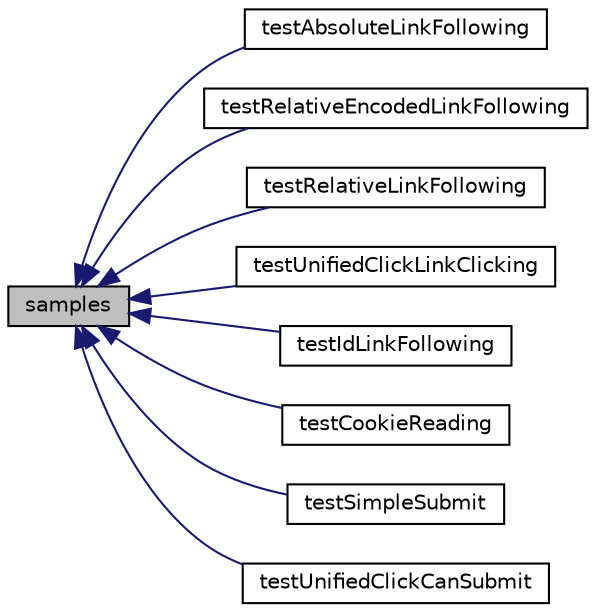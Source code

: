 digraph "samples"
{
  edge [fontname="Helvetica",fontsize="10",labelfontname="Helvetica",labelfontsize="10"];
  node [fontname="Helvetica",fontsize="10",shape=record];
  rankdir="LR";
  Node1 [label="samples",height=0.2,width=0.4,color="black", fillcolor="grey75", style="filled" fontcolor="black"];
  Node1 -> Node2 [dir="back",color="midnightblue",fontsize="10",style="solid",fontname="Helvetica"];
  Node2 [label="testAbsoluteLinkFollowing",height=0.2,width=0.4,color="black", fillcolor="white", style="filled",URL="$class_test_of_live_browser.html#a7cba4d2ddc7acbc7c8f3e968ff61963a"];
  Node1 -> Node3 [dir="back",color="midnightblue",fontsize="10",style="solid",fontname="Helvetica"];
  Node3 [label="testRelativeEncodedLinkFollowing",height=0.2,width=0.4,color="black", fillcolor="white", style="filled",URL="$class_test_of_live_browser.html#a126646e89a04d76ccfc4a035950794db"];
  Node1 -> Node4 [dir="back",color="midnightblue",fontsize="10",style="solid",fontname="Helvetica"];
  Node4 [label="testRelativeLinkFollowing",height=0.2,width=0.4,color="black", fillcolor="white", style="filled",URL="$class_test_of_live_browser.html#accb06c4cce3b9b7329e37407cdca1997"];
  Node1 -> Node5 [dir="back",color="midnightblue",fontsize="10",style="solid",fontname="Helvetica"];
  Node5 [label="testUnifiedClickLinkClicking",height=0.2,width=0.4,color="black", fillcolor="white", style="filled",URL="$class_test_of_live_browser.html#a6f3d8952e394105e47a1ee664144c863"];
  Node1 -> Node6 [dir="back",color="midnightblue",fontsize="10",style="solid",fontname="Helvetica"];
  Node6 [label="testIdLinkFollowing",height=0.2,width=0.4,color="black", fillcolor="white", style="filled",URL="$class_test_of_live_browser.html#a86b688ca3d4ee67863f939c127b7c0f5"];
  Node1 -> Node7 [dir="back",color="midnightblue",fontsize="10",style="solid",fontname="Helvetica"];
  Node7 [label="testCookieReading",height=0.2,width=0.4,color="black", fillcolor="white", style="filled",URL="$class_test_of_live_browser.html#ab1cf6d1d40446997d473791bef8487e5"];
  Node1 -> Node8 [dir="back",color="midnightblue",fontsize="10",style="solid",fontname="Helvetica"];
  Node8 [label="testSimpleSubmit",height=0.2,width=0.4,color="black", fillcolor="white", style="filled",URL="$class_test_of_live_browser.html#afbfa8ab088d428c90accb7fd0bcb39a3"];
  Node1 -> Node9 [dir="back",color="midnightblue",fontsize="10",style="solid",fontname="Helvetica"];
  Node9 [label="testUnifiedClickCanSubmit",height=0.2,width=0.4,color="black", fillcolor="white", style="filled",URL="$class_test_of_live_browser.html#a0032452c812d0821cda9b71567a413b3"];
}
